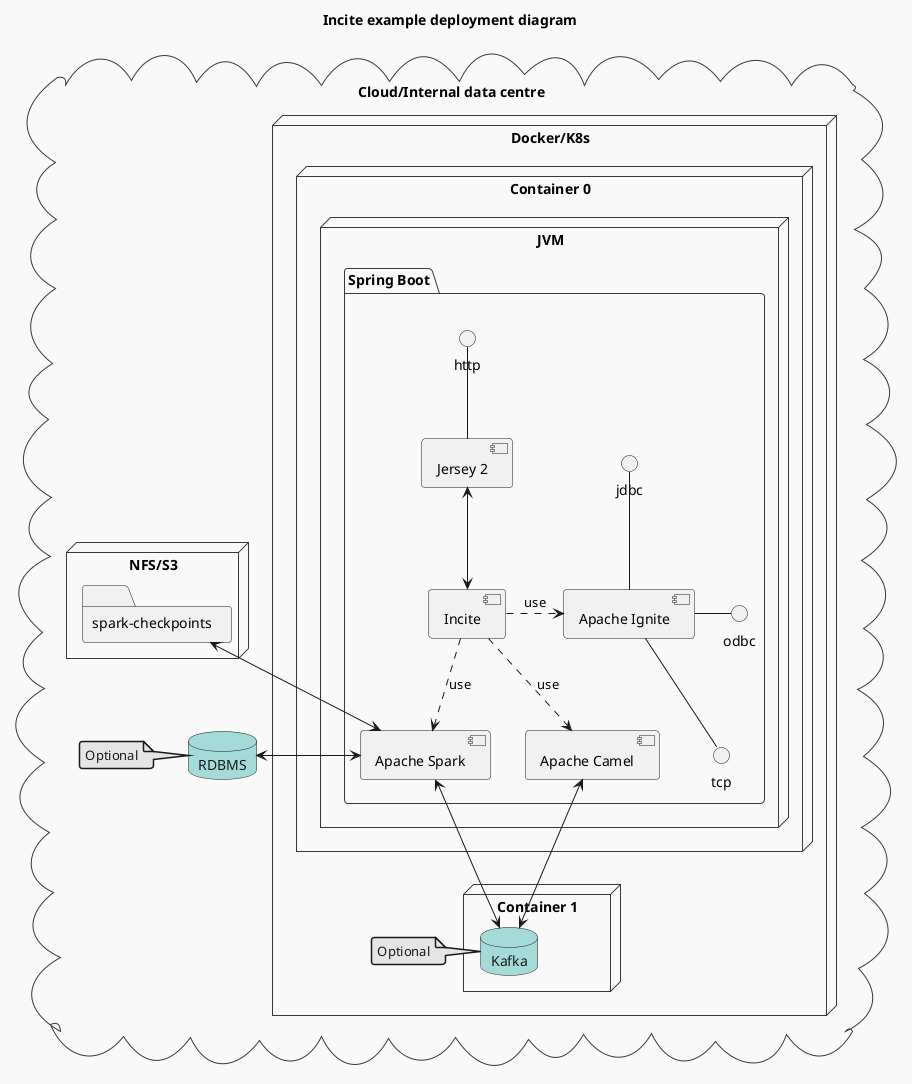 @startuml
'https://plantuml.com/deployment-diagram

!theme mars

title "Incite example deployment diagram"

cloud "Cloud/Internal data centre" {

    node "Docker/K8s" {
        node "Container 0" {
            node "JVM" {
                package "Spring Boot" {
                    component "Apache Camel" as camel
                    component "Apache Ignite" as ignite
                    component "Apache Spark" as spark
                    component "Incite" as incite
                    component "Jersey 2" as jersey2

                    interface "tcp" as tcp0

                   http -- jersey2
                   jersey2 <--> incite
                   incite ..> camel : use
                   incite .right.> ignite : use
                   incite ..> spark : use

                   jdbc -- ignite
                   odbc -left- ignite
                   tcp0 -up- ignite
                }
            }
        }

        node "Container 1" {
            database "Kafka" as kafka
        }

        note left of kafka: Optional
    }

    database "RDBMS" as rdbms

    note left of rdbms: Optional

    node "NFS/S3" {
        folder "spark-checkpoints" as sparkCheckPointsFolder
    }

    camel <--> kafka
    spark <-up-> sparkCheckPointsFolder
    spark <--> kafka
    spark <-left-> rdbms
}
@enduml